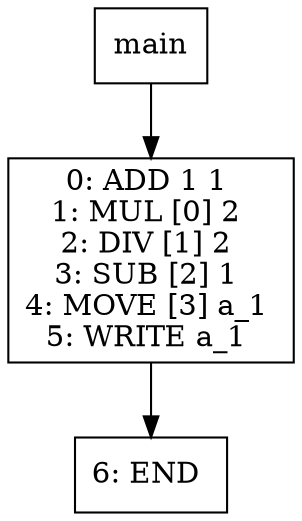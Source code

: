 digraph test005 {
node [shape=box]
1[label="main"]
1 -> 3
3[label="0: ADD 1 1 
1: MUL [0] 2 
2: DIV [1] 2 
3: SUB [2] 1 
4: MOVE [3] a_1 
5: WRITE a_1 
"]
3 -> 5
5[label="6: END 
"]
}
